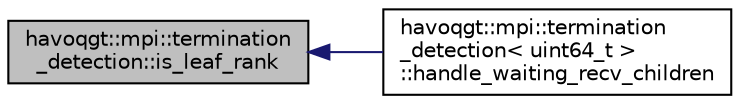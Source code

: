 digraph "havoqgt::mpi::termination_detection::is_leaf_rank"
{
  edge [fontname="Helvetica",fontsize="10",labelfontname="Helvetica",labelfontsize="10"];
  node [fontname="Helvetica",fontsize="10",shape=record];
  rankdir="LR";
  Node1 [label="havoqgt::mpi::termination\l_detection::is_leaf_rank",height=0.2,width=0.4,color="black", fillcolor="grey75", style="filled", fontcolor="black"];
  Node1 -> Node2 [dir="back",color="midnightblue",fontsize="10",style="solid",fontname="Helvetica"];
  Node2 [label="havoqgt::mpi::termination\l_detection\< uint64_t \>\l::handle_waiting_recv_children",height=0.2,width=0.4,color="black", fillcolor="white", style="filled",URL="$classhavoqgt_1_1mpi_1_1termination__detection.html#a3870a7e7a22111f79d09ca2eda0daf3c"];
}
